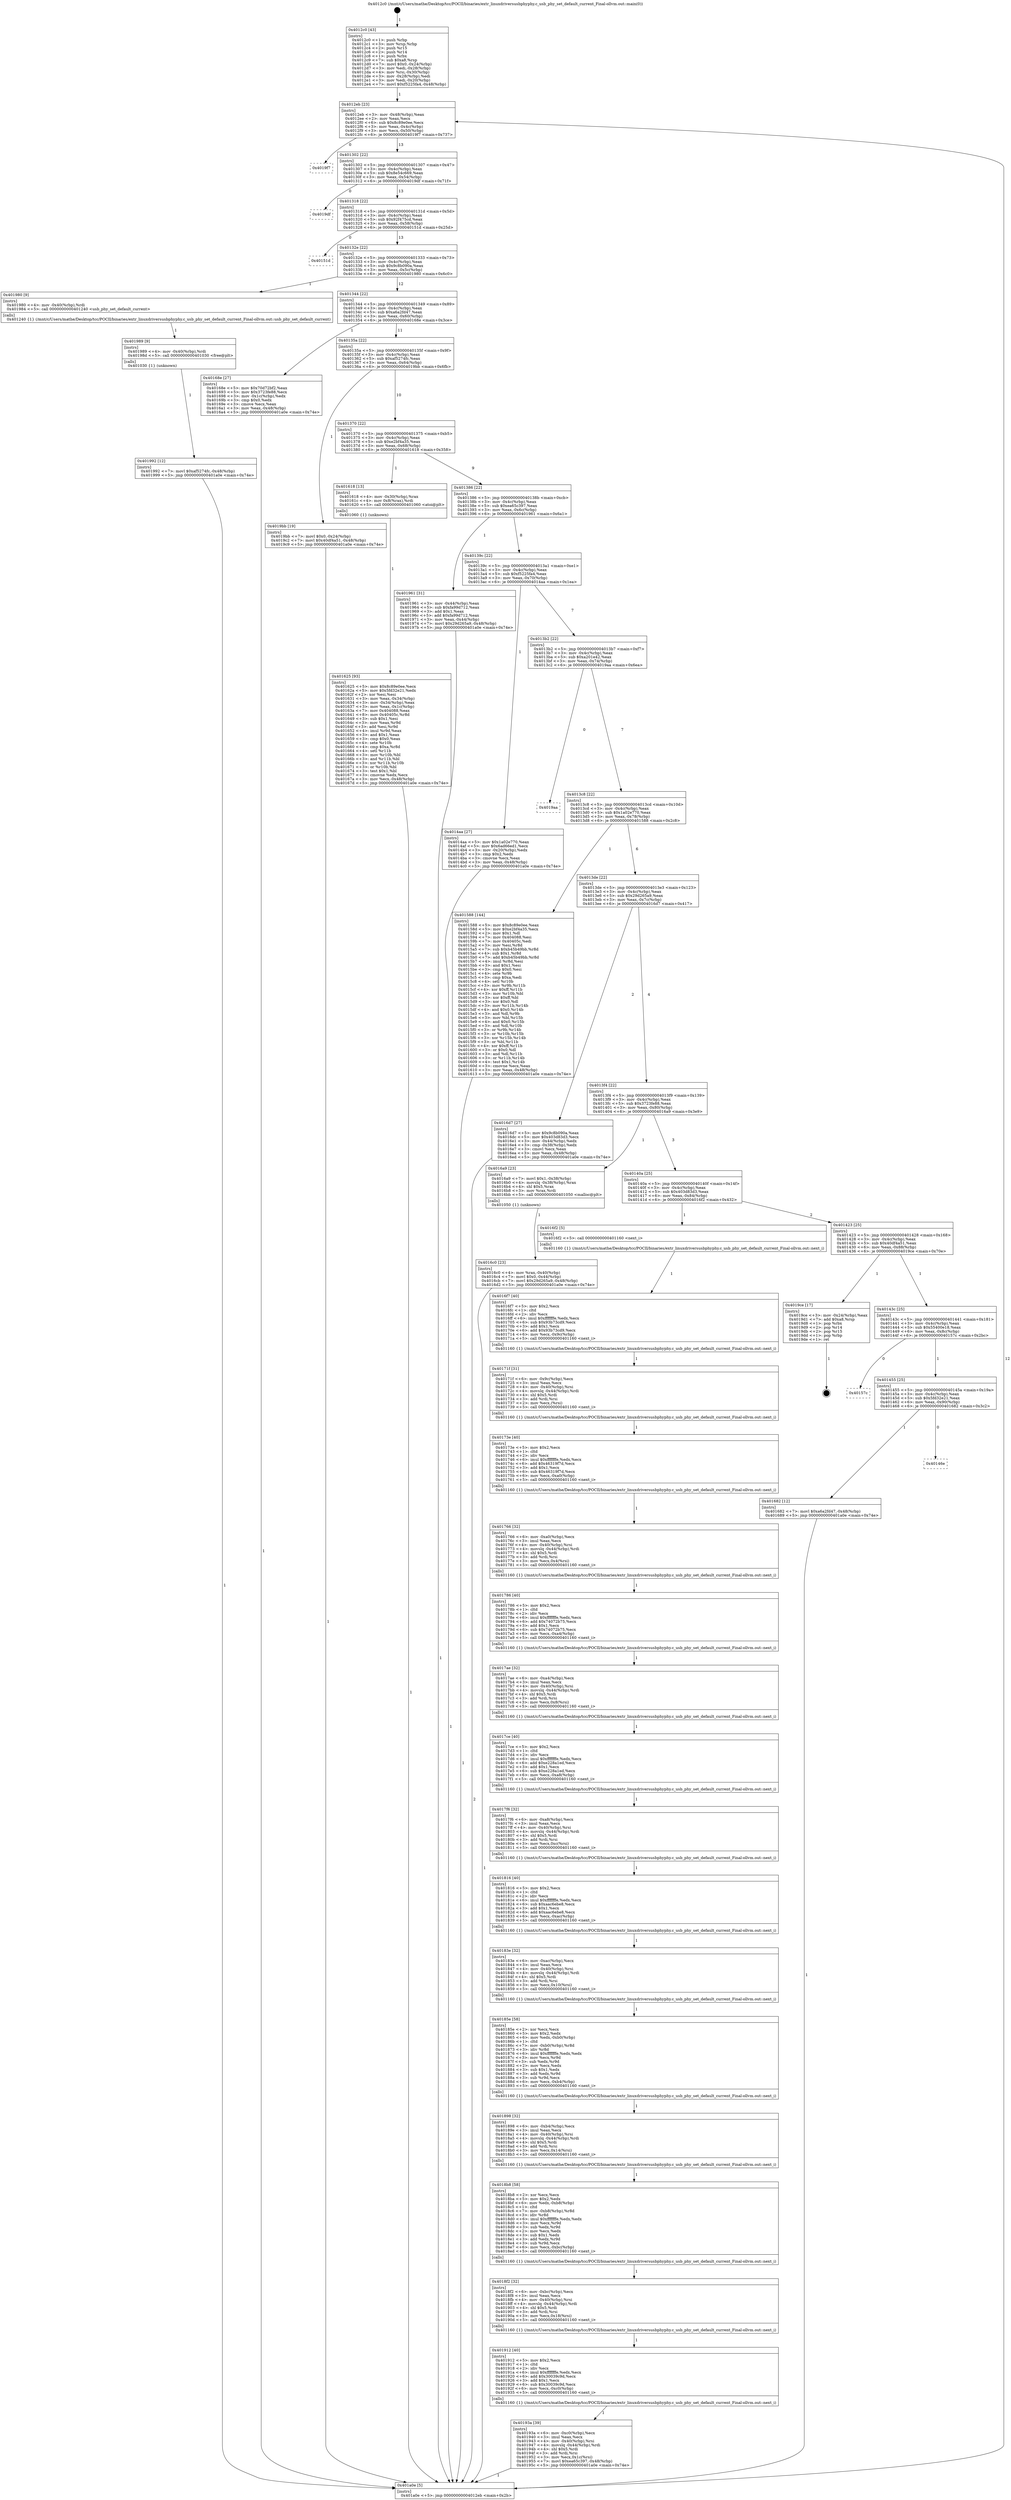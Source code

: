digraph "0x4012c0" {
  label = "0x4012c0 (/mnt/c/Users/mathe/Desktop/tcc/POCII/binaries/extr_linuxdriversusbphyphy.c_usb_phy_set_default_current_Final-ollvm.out::main(0))"
  labelloc = "t"
  node[shape=record]

  Entry [label="",width=0.3,height=0.3,shape=circle,fillcolor=black,style=filled]
  "0x4012eb" [label="{
     0x4012eb [23]\l
     | [instrs]\l
     &nbsp;&nbsp;0x4012eb \<+3\>: mov -0x48(%rbp),%eax\l
     &nbsp;&nbsp;0x4012ee \<+2\>: mov %eax,%ecx\l
     &nbsp;&nbsp;0x4012f0 \<+6\>: sub $0x8c89e0ee,%ecx\l
     &nbsp;&nbsp;0x4012f6 \<+3\>: mov %eax,-0x4c(%rbp)\l
     &nbsp;&nbsp;0x4012f9 \<+3\>: mov %ecx,-0x50(%rbp)\l
     &nbsp;&nbsp;0x4012fc \<+6\>: je 00000000004019f7 \<main+0x737\>\l
  }"]
  "0x4019f7" [label="{
     0x4019f7\l
  }", style=dashed]
  "0x401302" [label="{
     0x401302 [22]\l
     | [instrs]\l
     &nbsp;&nbsp;0x401302 \<+5\>: jmp 0000000000401307 \<main+0x47\>\l
     &nbsp;&nbsp;0x401307 \<+3\>: mov -0x4c(%rbp),%eax\l
     &nbsp;&nbsp;0x40130a \<+5\>: sub $0x8e54c669,%eax\l
     &nbsp;&nbsp;0x40130f \<+3\>: mov %eax,-0x54(%rbp)\l
     &nbsp;&nbsp;0x401312 \<+6\>: je 00000000004019df \<main+0x71f\>\l
  }"]
  Exit [label="",width=0.3,height=0.3,shape=circle,fillcolor=black,style=filled,peripheries=2]
  "0x4019df" [label="{
     0x4019df\l
  }", style=dashed]
  "0x401318" [label="{
     0x401318 [22]\l
     | [instrs]\l
     &nbsp;&nbsp;0x401318 \<+5\>: jmp 000000000040131d \<main+0x5d\>\l
     &nbsp;&nbsp;0x40131d \<+3\>: mov -0x4c(%rbp),%eax\l
     &nbsp;&nbsp;0x401320 \<+5\>: sub $0x92f475cd,%eax\l
     &nbsp;&nbsp;0x401325 \<+3\>: mov %eax,-0x58(%rbp)\l
     &nbsp;&nbsp;0x401328 \<+6\>: je 000000000040151d \<main+0x25d\>\l
  }"]
  "0x401992" [label="{
     0x401992 [12]\l
     | [instrs]\l
     &nbsp;&nbsp;0x401992 \<+7\>: movl $0xaf5274fc,-0x48(%rbp)\l
     &nbsp;&nbsp;0x401999 \<+5\>: jmp 0000000000401a0e \<main+0x74e\>\l
  }"]
  "0x40151d" [label="{
     0x40151d\l
  }", style=dashed]
  "0x40132e" [label="{
     0x40132e [22]\l
     | [instrs]\l
     &nbsp;&nbsp;0x40132e \<+5\>: jmp 0000000000401333 \<main+0x73\>\l
     &nbsp;&nbsp;0x401333 \<+3\>: mov -0x4c(%rbp),%eax\l
     &nbsp;&nbsp;0x401336 \<+5\>: sub $0x9c8b090a,%eax\l
     &nbsp;&nbsp;0x40133b \<+3\>: mov %eax,-0x5c(%rbp)\l
     &nbsp;&nbsp;0x40133e \<+6\>: je 0000000000401980 \<main+0x6c0\>\l
  }"]
  "0x401989" [label="{
     0x401989 [9]\l
     | [instrs]\l
     &nbsp;&nbsp;0x401989 \<+4\>: mov -0x40(%rbp),%rdi\l
     &nbsp;&nbsp;0x40198d \<+5\>: call 0000000000401030 \<free@plt\>\l
     | [calls]\l
     &nbsp;&nbsp;0x401030 \{1\} (unknown)\l
  }"]
  "0x401980" [label="{
     0x401980 [9]\l
     | [instrs]\l
     &nbsp;&nbsp;0x401980 \<+4\>: mov -0x40(%rbp),%rdi\l
     &nbsp;&nbsp;0x401984 \<+5\>: call 0000000000401240 \<usb_phy_set_default_current\>\l
     | [calls]\l
     &nbsp;&nbsp;0x401240 \{1\} (/mnt/c/Users/mathe/Desktop/tcc/POCII/binaries/extr_linuxdriversusbphyphy.c_usb_phy_set_default_current_Final-ollvm.out::usb_phy_set_default_current)\l
  }"]
  "0x401344" [label="{
     0x401344 [22]\l
     | [instrs]\l
     &nbsp;&nbsp;0x401344 \<+5\>: jmp 0000000000401349 \<main+0x89\>\l
     &nbsp;&nbsp;0x401349 \<+3\>: mov -0x4c(%rbp),%eax\l
     &nbsp;&nbsp;0x40134c \<+5\>: sub $0xa6a2fd47,%eax\l
     &nbsp;&nbsp;0x401351 \<+3\>: mov %eax,-0x60(%rbp)\l
     &nbsp;&nbsp;0x401354 \<+6\>: je 000000000040168e \<main+0x3ce\>\l
  }"]
  "0x40193a" [label="{
     0x40193a [39]\l
     | [instrs]\l
     &nbsp;&nbsp;0x40193a \<+6\>: mov -0xc0(%rbp),%ecx\l
     &nbsp;&nbsp;0x401940 \<+3\>: imul %eax,%ecx\l
     &nbsp;&nbsp;0x401943 \<+4\>: mov -0x40(%rbp),%rsi\l
     &nbsp;&nbsp;0x401947 \<+4\>: movslq -0x44(%rbp),%rdi\l
     &nbsp;&nbsp;0x40194b \<+4\>: shl $0x5,%rdi\l
     &nbsp;&nbsp;0x40194f \<+3\>: add %rdi,%rsi\l
     &nbsp;&nbsp;0x401952 \<+3\>: mov %ecx,0x1c(%rsi)\l
     &nbsp;&nbsp;0x401955 \<+7\>: movl $0xea65c397,-0x48(%rbp)\l
     &nbsp;&nbsp;0x40195c \<+5\>: jmp 0000000000401a0e \<main+0x74e\>\l
  }"]
  "0x40168e" [label="{
     0x40168e [27]\l
     | [instrs]\l
     &nbsp;&nbsp;0x40168e \<+5\>: mov $0x70d72bf2,%eax\l
     &nbsp;&nbsp;0x401693 \<+5\>: mov $0x3723fe88,%ecx\l
     &nbsp;&nbsp;0x401698 \<+3\>: mov -0x1c(%rbp),%edx\l
     &nbsp;&nbsp;0x40169b \<+3\>: cmp $0x0,%edx\l
     &nbsp;&nbsp;0x40169e \<+3\>: cmove %ecx,%eax\l
     &nbsp;&nbsp;0x4016a1 \<+3\>: mov %eax,-0x48(%rbp)\l
     &nbsp;&nbsp;0x4016a4 \<+5\>: jmp 0000000000401a0e \<main+0x74e\>\l
  }"]
  "0x40135a" [label="{
     0x40135a [22]\l
     | [instrs]\l
     &nbsp;&nbsp;0x40135a \<+5\>: jmp 000000000040135f \<main+0x9f\>\l
     &nbsp;&nbsp;0x40135f \<+3\>: mov -0x4c(%rbp),%eax\l
     &nbsp;&nbsp;0x401362 \<+5\>: sub $0xaf5274fc,%eax\l
     &nbsp;&nbsp;0x401367 \<+3\>: mov %eax,-0x64(%rbp)\l
     &nbsp;&nbsp;0x40136a \<+6\>: je 00000000004019bb \<main+0x6fb\>\l
  }"]
  "0x401912" [label="{
     0x401912 [40]\l
     | [instrs]\l
     &nbsp;&nbsp;0x401912 \<+5\>: mov $0x2,%ecx\l
     &nbsp;&nbsp;0x401917 \<+1\>: cltd\l
     &nbsp;&nbsp;0x401918 \<+2\>: idiv %ecx\l
     &nbsp;&nbsp;0x40191a \<+6\>: imul $0xfffffffe,%edx,%ecx\l
     &nbsp;&nbsp;0x401920 \<+6\>: add $0x30039c9d,%ecx\l
     &nbsp;&nbsp;0x401926 \<+3\>: add $0x1,%ecx\l
     &nbsp;&nbsp;0x401929 \<+6\>: sub $0x30039c9d,%ecx\l
     &nbsp;&nbsp;0x40192f \<+6\>: mov %ecx,-0xc0(%rbp)\l
     &nbsp;&nbsp;0x401935 \<+5\>: call 0000000000401160 \<next_i\>\l
     | [calls]\l
     &nbsp;&nbsp;0x401160 \{1\} (/mnt/c/Users/mathe/Desktop/tcc/POCII/binaries/extr_linuxdriversusbphyphy.c_usb_phy_set_default_current_Final-ollvm.out::next_i)\l
  }"]
  "0x4019bb" [label="{
     0x4019bb [19]\l
     | [instrs]\l
     &nbsp;&nbsp;0x4019bb \<+7\>: movl $0x0,-0x24(%rbp)\l
     &nbsp;&nbsp;0x4019c2 \<+7\>: movl $0x40df4a51,-0x48(%rbp)\l
     &nbsp;&nbsp;0x4019c9 \<+5\>: jmp 0000000000401a0e \<main+0x74e\>\l
  }"]
  "0x401370" [label="{
     0x401370 [22]\l
     | [instrs]\l
     &nbsp;&nbsp;0x401370 \<+5\>: jmp 0000000000401375 \<main+0xb5\>\l
     &nbsp;&nbsp;0x401375 \<+3\>: mov -0x4c(%rbp),%eax\l
     &nbsp;&nbsp;0x401378 \<+5\>: sub $0xe2bf4a35,%eax\l
     &nbsp;&nbsp;0x40137d \<+3\>: mov %eax,-0x68(%rbp)\l
     &nbsp;&nbsp;0x401380 \<+6\>: je 0000000000401618 \<main+0x358\>\l
  }"]
  "0x4018f2" [label="{
     0x4018f2 [32]\l
     | [instrs]\l
     &nbsp;&nbsp;0x4018f2 \<+6\>: mov -0xbc(%rbp),%ecx\l
     &nbsp;&nbsp;0x4018f8 \<+3\>: imul %eax,%ecx\l
     &nbsp;&nbsp;0x4018fb \<+4\>: mov -0x40(%rbp),%rsi\l
     &nbsp;&nbsp;0x4018ff \<+4\>: movslq -0x44(%rbp),%rdi\l
     &nbsp;&nbsp;0x401903 \<+4\>: shl $0x5,%rdi\l
     &nbsp;&nbsp;0x401907 \<+3\>: add %rdi,%rsi\l
     &nbsp;&nbsp;0x40190a \<+3\>: mov %ecx,0x18(%rsi)\l
     &nbsp;&nbsp;0x40190d \<+5\>: call 0000000000401160 \<next_i\>\l
     | [calls]\l
     &nbsp;&nbsp;0x401160 \{1\} (/mnt/c/Users/mathe/Desktop/tcc/POCII/binaries/extr_linuxdriversusbphyphy.c_usb_phy_set_default_current_Final-ollvm.out::next_i)\l
  }"]
  "0x401618" [label="{
     0x401618 [13]\l
     | [instrs]\l
     &nbsp;&nbsp;0x401618 \<+4\>: mov -0x30(%rbp),%rax\l
     &nbsp;&nbsp;0x40161c \<+4\>: mov 0x8(%rax),%rdi\l
     &nbsp;&nbsp;0x401620 \<+5\>: call 0000000000401060 \<atoi@plt\>\l
     | [calls]\l
     &nbsp;&nbsp;0x401060 \{1\} (unknown)\l
  }"]
  "0x401386" [label="{
     0x401386 [22]\l
     | [instrs]\l
     &nbsp;&nbsp;0x401386 \<+5\>: jmp 000000000040138b \<main+0xcb\>\l
     &nbsp;&nbsp;0x40138b \<+3\>: mov -0x4c(%rbp),%eax\l
     &nbsp;&nbsp;0x40138e \<+5\>: sub $0xea65c397,%eax\l
     &nbsp;&nbsp;0x401393 \<+3\>: mov %eax,-0x6c(%rbp)\l
     &nbsp;&nbsp;0x401396 \<+6\>: je 0000000000401961 \<main+0x6a1\>\l
  }"]
  "0x4018b8" [label="{
     0x4018b8 [58]\l
     | [instrs]\l
     &nbsp;&nbsp;0x4018b8 \<+2\>: xor %ecx,%ecx\l
     &nbsp;&nbsp;0x4018ba \<+5\>: mov $0x2,%edx\l
     &nbsp;&nbsp;0x4018bf \<+6\>: mov %edx,-0xb8(%rbp)\l
     &nbsp;&nbsp;0x4018c5 \<+1\>: cltd\l
     &nbsp;&nbsp;0x4018c6 \<+7\>: mov -0xb8(%rbp),%r8d\l
     &nbsp;&nbsp;0x4018cd \<+3\>: idiv %r8d\l
     &nbsp;&nbsp;0x4018d0 \<+6\>: imul $0xfffffffe,%edx,%edx\l
     &nbsp;&nbsp;0x4018d6 \<+3\>: mov %ecx,%r9d\l
     &nbsp;&nbsp;0x4018d9 \<+3\>: sub %edx,%r9d\l
     &nbsp;&nbsp;0x4018dc \<+2\>: mov %ecx,%edx\l
     &nbsp;&nbsp;0x4018de \<+3\>: sub $0x1,%edx\l
     &nbsp;&nbsp;0x4018e1 \<+3\>: add %edx,%r9d\l
     &nbsp;&nbsp;0x4018e4 \<+3\>: sub %r9d,%ecx\l
     &nbsp;&nbsp;0x4018e7 \<+6\>: mov %ecx,-0xbc(%rbp)\l
     &nbsp;&nbsp;0x4018ed \<+5\>: call 0000000000401160 \<next_i\>\l
     | [calls]\l
     &nbsp;&nbsp;0x401160 \{1\} (/mnt/c/Users/mathe/Desktop/tcc/POCII/binaries/extr_linuxdriversusbphyphy.c_usb_phy_set_default_current_Final-ollvm.out::next_i)\l
  }"]
  "0x401961" [label="{
     0x401961 [31]\l
     | [instrs]\l
     &nbsp;&nbsp;0x401961 \<+3\>: mov -0x44(%rbp),%eax\l
     &nbsp;&nbsp;0x401964 \<+5\>: sub $0xfa99d712,%eax\l
     &nbsp;&nbsp;0x401969 \<+3\>: add $0x1,%eax\l
     &nbsp;&nbsp;0x40196c \<+5\>: add $0xfa99d712,%eax\l
     &nbsp;&nbsp;0x401971 \<+3\>: mov %eax,-0x44(%rbp)\l
     &nbsp;&nbsp;0x401974 \<+7\>: movl $0x29d265a9,-0x48(%rbp)\l
     &nbsp;&nbsp;0x40197b \<+5\>: jmp 0000000000401a0e \<main+0x74e\>\l
  }"]
  "0x40139c" [label="{
     0x40139c [22]\l
     | [instrs]\l
     &nbsp;&nbsp;0x40139c \<+5\>: jmp 00000000004013a1 \<main+0xe1\>\l
     &nbsp;&nbsp;0x4013a1 \<+3\>: mov -0x4c(%rbp),%eax\l
     &nbsp;&nbsp;0x4013a4 \<+5\>: sub $0xf5225fa4,%eax\l
     &nbsp;&nbsp;0x4013a9 \<+3\>: mov %eax,-0x70(%rbp)\l
     &nbsp;&nbsp;0x4013ac \<+6\>: je 00000000004014aa \<main+0x1ea\>\l
  }"]
  "0x401898" [label="{
     0x401898 [32]\l
     | [instrs]\l
     &nbsp;&nbsp;0x401898 \<+6\>: mov -0xb4(%rbp),%ecx\l
     &nbsp;&nbsp;0x40189e \<+3\>: imul %eax,%ecx\l
     &nbsp;&nbsp;0x4018a1 \<+4\>: mov -0x40(%rbp),%rsi\l
     &nbsp;&nbsp;0x4018a5 \<+4\>: movslq -0x44(%rbp),%rdi\l
     &nbsp;&nbsp;0x4018a9 \<+4\>: shl $0x5,%rdi\l
     &nbsp;&nbsp;0x4018ad \<+3\>: add %rdi,%rsi\l
     &nbsp;&nbsp;0x4018b0 \<+3\>: mov %ecx,0x14(%rsi)\l
     &nbsp;&nbsp;0x4018b3 \<+5\>: call 0000000000401160 \<next_i\>\l
     | [calls]\l
     &nbsp;&nbsp;0x401160 \{1\} (/mnt/c/Users/mathe/Desktop/tcc/POCII/binaries/extr_linuxdriversusbphyphy.c_usb_phy_set_default_current_Final-ollvm.out::next_i)\l
  }"]
  "0x4014aa" [label="{
     0x4014aa [27]\l
     | [instrs]\l
     &nbsp;&nbsp;0x4014aa \<+5\>: mov $0x1a02e770,%eax\l
     &nbsp;&nbsp;0x4014af \<+5\>: mov $0x6ad66ed1,%ecx\l
     &nbsp;&nbsp;0x4014b4 \<+3\>: mov -0x20(%rbp),%edx\l
     &nbsp;&nbsp;0x4014b7 \<+3\>: cmp $0x2,%edx\l
     &nbsp;&nbsp;0x4014ba \<+3\>: cmovne %ecx,%eax\l
     &nbsp;&nbsp;0x4014bd \<+3\>: mov %eax,-0x48(%rbp)\l
     &nbsp;&nbsp;0x4014c0 \<+5\>: jmp 0000000000401a0e \<main+0x74e\>\l
  }"]
  "0x4013b2" [label="{
     0x4013b2 [22]\l
     | [instrs]\l
     &nbsp;&nbsp;0x4013b2 \<+5\>: jmp 00000000004013b7 \<main+0xf7\>\l
     &nbsp;&nbsp;0x4013b7 \<+3\>: mov -0x4c(%rbp),%eax\l
     &nbsp;&nbsp;0x4013ba \<+5\>: sub $0xa201e42,%eax\l
     &nbsp;&nbsp;0x4013bf \<+3\>: mov %eax,-0x74(%rbp)\l
     &nbsp;&nbsp;0x4013c2 \<+6\>: je 00000000004019aa \<main+0x6ea\>\l
  }"]
  "0x401a0e" [label="{
     0x401a0e [5]\l
     | [instrs]\l
     &nbsp;&nbsp;0x401a0e \<+5\>: jmp 00000000004012eb \<main+0x2b\>\l
  }"]
  "0x4012c0" [label="{
     0x4012c0 [43]\l
     | [instrs]\l
     &nbsp;&nbsp;0x4012c0 \<+1\>: push %rbp\l
     &nbsp;&nbsp;0x4012c1 \<+3\>: mov %rsp,%rbp\l
     &nbsp;&nbsp;0x4012c4 \<+2\>: push %r15\l
     &nbsp;&nbsp;0x4012c6 \<+2\>: push %r14\l
     &nbsp;&nbsp;0x4012c8 \<+1\>: push %rbx\l
     &nbsp;&nbsp;0x4012c9 \<+7\>: sub $0xa8,%rsp\l
     &nbsp;&nbsp;0x4012d0 \<+7\>: movl $0x0,-0x24(%rbp)\l
     &nbsp;&nbsp;0x4012d7 \<+3\>: mov %edi,-0x28(%rbp)\l
     &nbsp;&nbsp;0x4012da \<+4\>: mov %rsi,-0x30(%rbp)\l
     &nbsp;&nbsp;0x4012de \<+3\>: mov -0x28(%rbp),%edi\l
     &nbsp;&nbsp;0x4012e1 \<+3\>: mov %edi,-0x20(%rbp)\l
     &nbsp;&nbsp;0x4012e4 \<+7\>: movl $0xf5225fa4,-0x48(%rbp)\l
  }"]
  "0x40185e" [label="{
     0x40185e [58]\l
     | [instrs]\l
     &nbsp;&nbsp;0x40185e \<+2\>: xor %ecx,%ecx\l
     &nbsp;&nbsp;0x401860 \<+5\>: mov $0x2,%edx\l
     &nbsp;&nbsp;0x401865 \<+6\>: mov %edx,-0xb0(%rbp)\l
     &nbsp;&nbsp;0x40186b \<+1\>: cltd\l
     &nbsp;&nbsp;0x40186c \<+7\>: mov -0xb0(%rbp),%r8d\l
     &nbsp;&nbsp;0x401873 \<+3\>: idiv %r8d\l
     &nbsp;&nbsp;0x401876 \<+6\>: imul $0xfffffffe,%edx,%edx\l
     &nbsp;&nbsp;0x40187c \<+3\>: mov %ecx,%r9d\l
     &nbsp;&nbsp;0x40187f \<+3\>: sub %edx,%r9d\l
     &nbsp;&nbsp;0x401882 \<+2\>: mov %ecx,%edx\l
     &nbsp;&nbsp;0x401884 \<+3\>: sub $0x1,%edx\l
     &nbsp;&nbsp;0x401887 \<+3\>: add %edx,%r9d\l
     &nbsp;&nbsp;0x40188a \<+3\>: sub %r9d,%ecx\l
     &nbsp;&nbsp;0x40188d \<+6\>: mov %ecx,-0xb4(%rbp)\l
     &nbsp;&nbsp;0x401893 \<+5\>: call 0000000000401160 \<next_i\>\l
     | [calls]\l
     &nbsp;&nbsp;0x401160 \{1\} (/mnt/c/Users/mathe/Desktop/tcc/POCII/binaries/extr_linuxdriversusbphyphy.c_usb_phy_set_default_current_Final-ollvm.out::next_i)\l
  }"]
  "0x4019aa" [label="{
     0x4019aa\l
  }", style=dashed]
  "0x4013c8" [label="{
     0x4013c8 [22]\l
     | [instrs]\l
     &nbsp;&nbsp;0x4013c8 \<+5\>: jmp 00000000004013cd \<main+0x10d\>\l
     &nbsp;&nbsp;0x4013cd \<+3\>: mov -0x4c(%rbp),%eax\l
     &nbsp;&nbsp;0x4013d0 \<+5\>: sub $0x1a02e770,%eax\l
     &nbsp;&nbsp;0x4013d5 \<+3\>: mov %eax,-0x78(%rbp)\l
     &nbsp;&nbsp;0x4013d8 \<+6\>: je 0000000000401588 \<main+0x2c8\>\l
  }"]
  "0x40183e" [label="{
     0x40183e [32]\l
     | [instrs]\l
     &nbsp;&nbsp;0x40183e \<+6\>: mov -0xac(%rbp),%ecx\l
     &nbsp;&nbsp;0x401844 \<+3\>: imul %eax,%ecx\l
     &nbsp;&nbsp;0x401847 \<+4\>: mov -0x40(%rbp),%rsi\l
     &nbsp;&nbsp;0x40184b \<+4\>: movslq -0x44(%rbp),%rdi\l
     &nbsp;&nbsp;0x40184f \<+4\>: shl $0x5,%rdi\l
     &nbsp;&nbsp;0x401853 \<+3\>: add %rdi,%rsi\l
     &nbsp;&nbsp;0x401856 \<+3\>: mov %ecx,0x10(%rsi)\l
     &nbsp;&nbsp;0x401859 \<+5\>: call 0000000000401160 \<next_i\>\l
     | [calls]\l
     &nbsp;&nbsp;0x401160 \{1\} (/mnt/c/Users/mathe/Desktop/tcc/POCII/binaries/extr_linuxdriversusbphyphy.c_usb_phy_set_default_current_Final-ollvm.out::next_i)\l
  }"]
  "0x401588" [label="{
     0x401588 [144]\l
     | [instrs]\l
     &nbsp;&nbsp;0x401588 \<+5\>: mov $0x8c89e0ee,%eax\l
     &nbsp;&nbsp;0x40158d \<+5\>: mov $0xe2bf4a35,%ecx\l
     &nbsp;&nbsp;0x401592 \<+2\>: mov $0x1,%dl\l
     &nbsp;&nbsp;0x401594 \<+7\>: mov 0x404088,%esi\l
     &nbsp;&nbsp;0x40159b \<+7\>: mov 0x40405c,%edi\l
     &nbsp;&nbsp;0x4015a2 \<+3\>: mov %esi,%r8d\l
     &nbsp;&nbsp;0x4015a5 \<+7\>: sub $0xb45b49bb,%r8d\l
     &nbsp;&nbsp;0x4015ac \<+4\>: sub $0x1,%r8d\l
     &nbsp;&nbsp;0x4015b0 \<+7\>: add $0xb45b49bb,%r8d\l
     &nbsp;&nbsp;0x4015b7 \<+4\>: imul %r8d,%esi\l
     &nbsp;&nbsp;0x4015bb \<+3\>: and $0x1,%esi\l
     &nbsp;&nbsp;0x4015be \<+3\>: cmp $0x0,%esi\l
     &nbsp;&nbsp;0x4015c1 \<+4\>: sete %r9b\l
     &nbsp;&nbsp;0x4015c5 \<+3\>: cmp $0xa,%edi\l
     &nbsp;&nbsp;0x4015c8 \<+4\>: setl %r10b\l
     &nbsp;&nbsp;0x4015cc \<+3\>: mov %r9b,%r11b\l
     &nbsp;&nbsp;0x4015cf \<+4\>: xor $0xff,%r11b\l
     &nbsp;&nbsp;0x4015d3 \<+3\>: mov %r10b,%bl\l
     &nbsp;&nbsp;0x4015d6 \<+3\>: xor $0xff,%bl\l
     &nbsp;&nbsp;0x4015d9 \<+3\>: xor $0x0,%dl\l
     &nbsp;&nbsp;0x4015dc \<+3\>: mov %r11b,%r14b\l
     &nbsp;&nbsp;0x4015df \<+4\>: and $0x0,%r14b\l
     &nbsp;&nbsp;0x4015e3 \<+3\>: and %dl,%r9b\l
     &nbsp;&nbsp;0x4015e6 \<+3\>: mov %bl,%r15b\l
     &nbsp;&nbsp;0x4015e9 \<+4\>: and $0x0,%r15b\l
     &nbsp;&nbsp;0x4015ed \<+3\>: and %dl,%r10b\l
     &nbsp;&nbsp;0x4015f0 \<+3\>: or %r9b,%r14b\l
     &nbsp;&nbsp;0x4015f3 \<+3\>: or %r10b,%r15b\l
     &nbsp;&nbsp;0x4015f6 \<+3\>: xor %r15b,%r14b\l
     &nbsp;&nbsp;0x4015f9 \<+3\>: or %bl,%r11b\l
     &nbsp;&nbsp;0x4015fc \<+4\>: xor $0xff,%r11b\l
     &nbsp;&nbsp;0x401600 \<+3\>: or $0x0,%dl\l
     &nbsp;&nbsp;0x401603 \<+3\>: and %dl,%r11b\l
     &nbsp;&nbsp;0x401606 \<+3\>: or %r11b,%r14b\l
     &nbsp;&nbsp;0x401609 \<+4\>: test $0x1,%r14b\l
     &nbsp;&nbsp;0x40160d \<+3\>: cmovne %ecx,%eax\l
     &nbsp;&nbsp;0x401610 \<+3\>: mov %eax,-0x48(%rbp)\l
     &nbsp;&nbsp;0x401613 \<+5\>: jmp 0000000000401a0e \<main+0x74e\>\l
  }"]
  "0x4013de" [label="{
     0x4013de [22]\l
     | [instrs]\l
     &nbsp;&nbsp;0x4013de \<+5\>: jmp 00000000004013e3 \<main+0x123\>\l
     &nbsp;&nbsp;0x4013e3 \<+3\>: mov -0x4c(%rbp),%eax\l
     &nbsp;&nbsp;0x4013e6 \<+5\>: sub $0x29d265a9,%eax\l
     &nbsp;&nbsp;0x4013eb \<+3\>: mov %eax,-0x7c(%rbp)\l
     &nbsp;&nbsp;0x4013ee \<+6\>: je 00000000004016d7 \<main+0x417\>\l
  }"]
  "0x401625" [label="{
     0x401625 [93]\l
     | [instrs]\l
     &nbsp;&nbsp;0x401625 \<+5\>: mov $0x8c89e0ee,%ecx\l
     &nbsp;&nbsp;0x40162a \<+5\>: mov $0x5fd32e21,%edx\l
     &nbsp;&nbsp;0x40162f \<+2\>: xor %esi,%esi\l
     &nbsp;&nbsp;0x401631 \<+3\>: mov %eax,-0x34(%rbp)\l
     &nbsp;&nbsp;0x401634 \<+3\>: mov -0x34(%rbp),%eax\l
     &nbsp;&nbsp;0x401637 \<+3\>: mov %eax,-0x1c(%rbp)\l
     &nbsp;&nbsp;0x40163a \<+7\>: mov 0x404088,%eax\l
     &nbsp;&nbsp;0x401641 \<+8\>: mov 0x40405c,%r8d\l
     &nbsp;&nbsp;0x401649 \<+3\>: sub $0x1,%esi\l
     &nbsp;&nbsp;0x40164c \<+3\>: mov %eax,%r9d\l
     &nbsp;&nbsp;0x40164f \<+3\>: add %esi,%r9d\l
     &nbsp;&nbsp;0x401652 \<+4\>: imul %r9d,%eax\l
     &nbsp;&nbsp;0x401656 \<+3\>: and $0x1,%eax\l
     &nbsp;&nbsp;0x401659 \<+3\>: cmp $0x0,%eax\l
     &nbsp;&nbsp;0x40165c \<+4\>: sete %r10b\l
     &nbsp;&nbsp;0x401660 \<+4\>: cmp $0xa,%r8d\l
     &nbsp;&nbsp;0x401664 \<+4\>: setl %r11b\l
     &nbsp;&nbsp;0x401668 \<+3\>: mov %r10b,%bl\l
     &nbsp;&nbsp;0x40166b \<+3\>: and %r11b,%bl\l
     &nbsp;&nbsp;0x40166e \<+3\>: xor %r11b,%r10b\l
     &nbsp;&nbsp;0x401671 \<+3\>: or %r10b,%bl\l
     &nbsp;&nbsp;0x401674 \<+3\>: test $0x1,%bl\l
     &nbsp;&nbsp;0x401677 \<+3\>: cmovne %edx,%ecx\l
     &nbsp;&nbsp;0x40167a \<+3\>: mov %ecx,-0x48(%rbp)\l
     &nbsp;&nbsp;0x40167d \<+5\>: jmp 0000000000401a0e \<main+0x74e\>\l
  }"]
  "0x401816" [label="{
     0x401816 [40]\l
     | [instrs]\l
     &nbsp;&nbsp;0x401816 \<+5\>: mov $0x2,%ecx\l
     &nbsp;&nbsp;0x40181b \<+1\>: cltd\l
     &nbsp;&nbsp;0x40181c \<+2\>: idiv %ecx\l
     &nbsp;&nbsp;0x40181e \<+6\>: imul $0xfffffffe,%edx,%ecx\l
     &nbsp;&nbsp;0x401824 \<+6\>: sub $0xaac6ebe8,%ecx\l
     &nbsp;&nbsp;0x40182a \<+3\>: add $0x1,%ecx\l
     &nbsp;&nbsp;0x40182d \<+6\>: add $0xaac6ebe8,%ecx\l
     &nbsp;&nbsp;0x401833 \<+6\>: mov %ecx,-0xac(%rbp)\l
     &nbsp;&nbsp;0x401839 \<+5\>: call 0000000000401160 \<next_i\>\l
     | [calls]\l
     &nbsp;&nbsp;0x401160 \{1\} (/mnt/c/Users/mathe/Desktop/tcc/POCII/binaries/extr_linuxdriversusbphyphy.c_usb_phy_set_default_current_Final-ollvm.out::next_i)\l
  }"]
  "0x4016d7" [label="{
     0x4016d7 [27]\l
     | [instrs]\l
     &nbsp;&nbsp;0x4016d7 \<+5\>: mov $0x9c8b090a,%eax\l
     &nbsp;&nbsp;0x4016dc \<+5\>: mov $0x403d83d3,%ecx\l
     &nbsp;&nbsp;0x4016e1 \<+3\>: mov -0x44(%rbp),%edx\l
     &nbsp;&nbsp;0x4016e4 \<+3\>: cmp -0x38(%rbp),%edx\l
     &nbsp;&nbsp;0x4016e7 \<+3\>: cmovl %ecx,%eax\l
     &nbsp;&nbsp;0x4016ea \<+3\>: mov %eax,-0x48(%rbp)\l
     &nbsp;&nbsp;0x4016ed \<+5\>: jmp 0000000000401a0e \<main+0x74e\>\l
  }"]
  "0x4013f4" [label="{
     0x4013f4 [22]\l
     | [instrs]\l
     &nbsp;&nbsp;0x4013f4 \<+5\>: jmp 00000000004013f9 \<main+0x139\>\l
     &nbsp;&nbsp;0x4013f9 \<+3\>: mov -0x4c(%rbp),%eax\l
     &nbsp;&nbsp;0x4013fc \<+5\>: sub $0x3723fe88,%eax\l
     &nbsp;&nbsp;0x401401 \<+3\>: mov %eax,-0x80(%rbp)\l
     &nbsp;&nbsp;0x401404 \<+6\>: je 00000000004016a9 \<main+0x3e9\>\l
  }"]
  "0x4017f6" [label="{
     0x4017f6 [32]\l
     | [instrs]\l
     &nbsp;&nbsp;0x4017f6 \<+6\>: mov -0xa8(%rbp),%ecx\l
     &nbsp;&nbsp;0x4017fc \<+3\>: imul %eax,%ecx\l
     &nbsp;&nbsp;0x4017ff \<+4\>: mov -0x40(%rbp),%rsi\l
     &nbsp;&nbsp;0x401803 \<+4\>: movslq -0x44(%rbp),%rdi\l
     &nbsp;&nbsp;0x401807 \<+4\>: shl $0x5,%rdi\l
     &nbsp;&nbsp;0x40180b \<+3\>: add %rdi,%rsi\l
     &nbsp;&nbsp;0x40180e \<+3\>: mov %ecx,0xc(%rsi)\l
     &nbsp;&nbsp;0x401811 \<+5\>: call 0000000000401160 \<next_i\>\l
     | [calls]\l
     &nbsp;&nbsp;0x401160 \{1\} (/mnt/c/Users/mathe/Desktop/tcc/POCII/binaries/extr_linuxdriversusbphyphy.c_usb_phy_set_default_current_Final-ollvm.out::next_i)\l
  }"]
  "0x4016a9" [label="{
     0x4016a9 [23]\l
     | [instrs]\l
     &nbsp;&nbsp;0x4016a9 \<+7\>: movl $0x1,-0x38(%rbp)\l
     &nbsp;&nbsp;0x4016b0 \<+4\>: movslq -0x38(%rbp),%rax\l
     &nbsp;&nbsp;0x4016b4 \<+4\>: shl $0x5,%rax\l
     &nbsp;&nbsp;0x4016b8 \<+3\>: mov %rax,%rdi\l
     &nbsp;&nbsp;0x4016bb \<+5\>: call 0000000000401050 \<malloc@plt\>\l
     | [calls]\l
     &nbsp;&nbsp;0x401050 \{1\} (unknown)\l
  }"]
  "0x40140a" [label="{
     0x40140a [25]\l
     | [instrs]\l
     &nbsp;&nbsp;0x40140a \<+5\>: jmp 000000000040140f \<main+0x14f\>\l
     &nbsp;&nbsp;0x40140f \<+3\>: mov -0x4c(%rbp),%eax\l
     &nbsp;&nbsp;0x401412 \<+5\>: sub $0x403d83d3,%eax\l
     &nbsp;&nbsp;0x401417 \<+6\>: mov %eax,-0x84(%rbp)\l
     &nbsp;&nbsp;0x40141d \<+6\>: je 00000000004016f2 \<main+0x432\>\l
  }"]
  "0x4017ce" [label="{
     0x4017ce [40]\l
     | [instrs]\l
     &nbsp;&nbsp;0x4017ce \<+5\>: mov $0x2,%ecx\l
     &nbsp;&nbsp;0x4017d3 \<+1\>: cltd\l
     &nbsp;&nbsp;0x4017d4 \<+2\>: idiv %ecx\l
     &nbsp;&nbsp;0x4017d6 \<+6\>: imul $0xfffffffe,%edx,%ecx\l
     &nbsp;&nbsp;0x4017dc \<+6\>: add $0xe228a1ed,%ecx\l
     &nbsp;&nbsp;0x4017e2 \<+3\>: add $0x1,%ecx\l
     &nbsp;&nbsp;0x4017e5 \<+6\>: sub $0xe228a1ed,%ecx\l
     &nbsp;&nbsp;0x4017eb \<+6\>: mov %ecx,-0xa8(%rbp)\l
     &nbsp;&nbsp;0x4017f1 \<+5\>: call 0000000000401160 \<next_i\>\l
     | [calls]\l
     &nbsp;&nbsp;0x401160 \{1\} (/mnt/c/Users/mathe/Desktop/tcc/POCII/binaries/extr_linuxdriversusbphyphy.c_usb_phy_set_default_current_Final-ollvm.out::next_i)\l
  }"]
  "0x4016f2" [label="{
     0x4016f2 [5]\l
     | [instrs]\l
     &nbsp;&nbsp;0x4016f2 \<+5\>: call 0000000000401160 \<next_i\>\l
     | [calls]\l
     &nbsp;&nbsp;0x401160 \{1\} (/mnt/c/Users/mathe/Desktop/tcc/POCII/binaries/extr_linuxdriversusbphyphy.c_usb_phy_set_default_current_Final-ollvm.out::next_i)\l
  }"]
  "0x401423" [label="{
     0x401423 [25]\l
     | [instrs]\l
     &nbsp;&nbsp;0x401423 \<+5\>: jmp 0000000000401428 \<main+0x168\>\l
     &nbsp;&nbsp;0x401428 \<+3\>: mov -0x4c(%rbp),%eax\l
     &nbsp;&nbsp;0x40142b \<+5\>: sub $0x40df4a51,%eax\l
     &nbsp;&nbsp;0x401430 \<+6\>: mov %eax,-0x88(%rbp)\l
     &nbsp;&nbsp;0x401436 \<+6\>: je 00000000004019ce \<main+0x70e\>\l
  }"]
  "0x4017ae" [label="{
     0x4017ae [32]\l
     | [instrs]\l
     &nbsp;&nbsp;0x4017ae \<+6\>: mov -0xa4(%rbp),%ecx\l
     &nbsp;&nbsp;0x4017b4 \<+3\>: imul %eax,%ecx\l
     &nbsp;&nbsp;0x4017b7 \<+4\>: mov -0x40(%rbp),%rsi\l
     &nbsp;&nbsp;0x4017bb \<+4\>: movslq -0x44(%rbp),%rdi\l
     &nbsp;&nbsp;0x4017bf \<+4\>: shl $0x5,%rdi\l
     &nbsp;&nbsp;0x4017c3 \<+3\>: add %rdi,%rsi\l
     &nbsp;&nbsp;0x4017c6 \<+3\>: mov %ecx,0x8(%rsi)\l
     &nbsp;&nbsp;0x4017c9 \<+5\>: call 0000000000401160 \<next_i\>\l
     | [calls]\l
     &nbsp;&nbsp;0x401160 \{1\} (/mnt/c/Users/mathe/Desktop/tcc/POCII/binaries/extr_linuxdriversusbphyphy.c_usb_phy_set_default_current_Final-ollvm.out::next_i)\l
  }"]
  "0x4019ce" [label="{
     0x4019ce [17]\l
     | [instrs]\l
     &nbsp;&nbsp;0x4019ce \<+3\>: mov -0x24(%rbp),%eax\l
     &nbsp;&nbsp;0x4019d1 \<+7\>: add $0xa8,%rsp\l
     &nbsp;&nbsp;0x4019d8 \<+1\>: pop %rbx\l
     &nbsp;&nbsp;0x4019d9 \<+2\>: pop %r14\l
     &nbsp;&nbsp;0x4019db \<+2\>: pop %r15\l
     &nbsp;&nbsp;0x4019dd \<+1\>: pop %rbp\l
     &nbsp;&nbsp;0x4019de \<+1\>: ret\l
  }"]
  "0x40143c" [label="{
     0x40143c [25]\l
     | [instrs]\l
     &nbsp;&nbsp;0x40143c \<+5\>: jmp 0000000000401441 \<main+0x181\>\l
     &nbsp;&nbsp;0x401441 \<+3\>: mov -0x4c(%rbp),%eax\l
     &nbsp;&nbsp;0x401444 \<+5\>: sub $0x55400e18,%eax\l
     &nbsp;&nbsp;0x401449 \<+6\>: mov %eax,-0x8c(%rbp)\l
     &nbsp;&nbsp;0x40144f \<+6\>: je 000000000040157c \<main+0x2bc\>\l
  }"]
  "0x401786" [label="{
     0x401786 [40]\l
     | [instrs]\l
     &nbsp;&nbsp;0x401786 \<+5\>: mov $0x2,%ecx\l
     &nbsp;&nbsp;0x40178b \<+1\>: cltd\l
     &nbsp;&nbsp;0x40178c \<+2\>: idiv %ecx\l
     &nbsp;&nbsp;0x40178e \<+6\>: imul $0xfffffffe,%edx,%ecx\l
     &nbsp;&nbsp;0x401794 \<+6\>: add $0x74072b75,%ecx\l
     &nbsp;&nbsp;0x40179a \<+3\>: add $0x1,%ecx\l
     &nbsp;&nbsp;0x40179d \<+6\>: sub $0x74072b75,%ecx\l
     &nbsp;&nbsp;0x4017a3 \<+6\>: mov %ecx,-0xa4(%rbp)\l
     &nbsp;&nbsp;0x4017a9 \<+5\>: call 0000000000401160 \<next_i\>\l
     | [calls]\l
     &nbsp;&nbsp;0x401160 \{1\} (/mnt/c/Users/mathe/Desktop/tcc/POCII/binaries/extr_linuxdriversusbphyphy.c_usb_phy_set_default_current_Final-ollvm.out::next_i)\l
  }"]
  "0x40157c" [label="{
     0x40157c\l
  }", style=dashed]
  "0x401455" [label="{
     0x401455 [25]\l
     | [instrs]\l
     &nbsp;&nbsp;0x401455 \<+5\>: jmp 000000000040145a \<main+0x19a\>\l
     &nbsp;&nbsp;0x40145a \<+3\>: mov -0x4c(%rbp),%eax\l
     &nbsp;&nbsp;0x40145d \<+5\>: sub $0x5fd32e21,%eax\l
     &nbsp;&nbsp;0x401462 \<+6\>: mov %eax,-0x90(%rbp)\l
     &nbsp;&nbsp;0x401468 \<+6\>: je 0000000000401682 \<main+0x3c2\>\l
  }"]
  "0x401766" [label="{
     0x401766 [32]\l
     | [instrs]\l
     &nbsp;&nbsp;0x401766 \<+6\>: mov -0xa0(%rbp),%ecx\l
     &nbsp;&nbsp;0x40176c \<+3\>: imul %eax,%ecx\l
     &nbsp;&nbsp;0x40176f \<+4\>: mov -0x40(%rbp),%rsi\l
     &nbsp;&nbsp;0x401773 \<+4\>: movslq -0x44(%rbp),%rdi\l
     &nbsp;&nbsp;0x401777 \<+4\>: shl $0x5,%rdi\l
     &nbsp;&nbsp;0x40177b \<+3\>: add %rdi,%rsi\l
     &nbsp;&nbsp;0x40177e \<+3\>: mov %ecx,0x4(%rsi)\l
     &nbsp;&nbsp;0x401781 \<+5\>: call 0000000000401160 \<next_i\>\l
     | [calls]\l
     &nbsp;&nbsp;0x401160 \{1\} (/mnt/c/Users/mathe/Desktop/tcc/POCII/binaries/extr_linuxdriversusbphyphy.c_usb_phy_set_default_current_Final-ollvm.out::next_i)\l
  }"]
  "0x401682" [label="{
     0x401682 [12]\l
     | [instrs]\l
     &nbsp;&nbsp;0x401682 \<+7\>: movl $0xa6a2fd47,-0x48(%rbp)\l
     &nbsp;&nbsp;0x401689 \<+5\>: jmp 0000000000401a0e \<main+0x74e\>\l
  }"]
  "0x40146e" [label="{
     0x40146e\l
  }", style=dashed]
  "0x4016c0" [label="{
     0x4016c0 [23]\l
     | [instrs]\l
     &nbsp;&nbsp;0x4016c0 \<+4\>: mov %rax,-0x40(%rbp)\l
     &nbsp;&nbsp;0x4016c4 \<+7\>: movl $0x0,-0x44(%rbp)\l
     &nbsp;&nbsp;0x4016cb \<+7\>: movl $0x29d265a9,-0x48(%rbp)\l
     &nbsp;&nbsp;0x4016d2 \<+5\>: jmp 0000000000401a0e \<main+0x74e\>\l
  }"]
  "0x4016f7" [label="{
     0x4016f7 [40]\l
     | [instrs]\l
     &nbsp;&nbsp;0x4016f7 \<+5\>: mov $0x2,%ecx\l
     &nbsp;&nbsp;0x4016fc \<+1\>: cltd\l
     &nbsp;&nbsp;0x4016fd \<+2\>: idiv %ecx\l
     &nbsp;&nbsp;0x4016ff \<+6\>: imul $0xfffffffe,%edx,%ecx\l
     &nbsp;&nbsp;0x401705 \<+6\>: sub $0x93b73cd9,%ecx\l
     &nbsp;&nbsp;0x40170b \<+3\>: add $0x1,%ecx\l
     &nbsp;&nbsp;0x40170e \<+6\>: add $0x93b73cd9,%ecx\l
     &nbsp;&nbsp;0x401714 \<+6\>: mov %ecx,-0x9c(%rbp)\l
     &nbsp;&nbsp;0x40171a \<+5\>: call 0000000000401160 \<next_i\>\l
     | [calls]\l
     &nbsp;&nbsp;0x401160 \{1\} (/mnt/c/Users/mathe/Desktop/tcc/POCII/binaries/extr_linuxdriversusbphyphy.c_usb_phy_set_default_current_Final-ollvm.out::next_i)\l
  }"]
  "0x40171f" [label="{
     0x40171f [31]\l
     | [instrs]\l
     &nbsp;&nbsp;0x40171f \<+6\>: mov -0x9c(%rbp),%ecx\l
     &nbsp;&nbsp;0x401725 \<+3\>: imul %eax,%ecx\l
     &nbsp;&nbsp;0x401728 \<+4\>: mov -0x40(%rbp),%rsi\l
     &nbsp;&nbsp;0x40172c \<+4\>: movslq -0x44(%rbp),%rdi\l
     &nbsp;&nbsp;0x401730 \<+4\>: shl $0x5,%rdi\l
     &nbsp;&nbsp;0x401734 \<+3\>: add %rdi,%rsi\l
     &nbsp;&nbsp;0x401737 \<+2\>: mov %ecx,(%rsi)\l
     &nbsp;&nbsp;0x401739 \<+5\>: call 0000000000401160 \<next_i\>\l
     | [calls]\l
     &nbsp;&nbsp;0x401160 \{1\} (/mnt/c/Users/mathe/Desktop/tcc/POCII/binaries/extr_linuxdriversusbphyphy.c_usb_phy_set_default_current_Final-ollvm.out::next_i)\l
  }"]
  "0x40173e" [label="{
     0x40173e [40]\l
     | [instrs]\l
     &nbsp;&nbsp;0x40173e \<+5\>: mov $0x2,%ecx\l
     &nbsp;&nbsp;0x401743 \<+1\>: cltd\l
     &nbsp;&nbsp;0x401744 \<+2\>: idiv %ecx\l
     &nbsp;&nbsp;0x401746 \<+6\>: imul $0xfffffffe,%edx,%ecx\l
     &nbsp;&nbsp;0x40174c \<+6\>: add $0x46319f7d,%ecx\l
     &nbsp;&nbsp;0x401752 \<+3\>: add $0x1,%ecx\l
     &nbsp;&nbsp;0x401755 \<+6\>: sub $0x46319f7d,%ecx\l
     &nbsp;&nbsp;0x40175b \<+6\>: mov %ecx,-0xa0(%rbp)\l
     &nbsp;&nbsp;0x401761 \<+5\>: call 0000000000401160 \<next_i\>\l
     | [calls]\l
     &nbsp;&nbsp;0x401160 \{1\} (/mnt/c/Users/mathe/Desktop/tcc/POCII/binaries/extr_linuxdriversusbphyphy.c_usb_phy_set_default_current_Final-ollvm.out::next_i)\l
  }"]
  Entry -> "0x4012c0" [label=" 1"]
  "0x4012eb" -> "0x4019f7" [label=" 0"]
  "0x4012eb" -> "0x401302" [label=" 13"]
  "0x4019ce" -> Exit [label=" 1"]
  "0x401302" -> "0x4019df" [label=" 0"]
  "0x401302" -> "0x401318" [label=" 13"]
  "0x4019bb" -> "0x401a0e" [label=" 1"]
  "0x401318" -> "0x40151d" [label=" 0"]
  "0x401318" -> "0x40132e" [label=" 13"]
  "0x401992" -> "0x401a0e" [label=" 1"]
  "0x40132e" -> "0x401980" [label=" 1"]
  "0x40132e" -> "0x401344" [label=" 12"]
  "0x401989" -> "0x401992" [label=" 1"]
  "0x401344" -> "0x40168e" [label=" 1"]
  "0x401344" -> "0x40135a" [label=" 11"]
  "0x401980" -> "0x401989" [label=" 1"]
  "0x40135a" -> "0x4019bb" [label=" 1"]
  "0x40135a" -> "0x401370" [label=" 10"]
  "0x401961" -> "0x401a0e" [label=" 1"]
  "0x401370" -> "0x401618" [label=" 1"]
  "0x401370" -> "0x401386" [label=" 9"]
  "0x40193a" -> "0x401a0e" [label=" 1"]
  "0x401386" -> "0x401961" [label=" 1"]
  "0x401386" -> "0x40139c" [label=" 8"]
  "0x401912" -> "0x40193a" [label=" 1"]
  "0x40139c" -> "0x4014aa" [label=" 1"]
  "0x40139c" -> "0x4013b2" [label=" 7"]
  "0x4014aa" -> "0x401a0e" [label=" 1"]
  "0x4012c0" -> "0x4012eb" [label=" 1"]
  "0x401a0e" -> "0x4012eb" [label=" 12"]
  "0x4018f2" -> "0x401912" [label=" 1"]
  "0x4013b2" -> "0x4019aa" [label=" 0"]
  "0x4013b2" -> "0x4013c8" [label=" 7"]
  "0x4018b8" -> "0x4018f2" [label=" 1"]
  "0x4013c8" -> "0x401588" [label=" 1"]
  "0x4013c8" -> "0x4013de" [label=" 6"]
  "0x401588" -> "0x401a0e" [label=" 1"]
  "0x401618" -> "0x401625" [label=" 1"]
  "0x401625" -> "0x401a0e" [label=" 1"]
  "0x401898" -> "0x4018b8" [label=" 1"]
  "0x4013de" -> "0x4016d7" [label=" 2"]
  "0x4013de" -> "0x4013f4" [label=" 4"]
  "0x40185e" -> "0x401898" [label=" 1"]
  "0x4013f4" -> "0x4016a9" [label=" 1"]
  "0x4013f4" -> "0x40140a" [label=" 3"]
  "0x40183e" -> "0x40185e" [label=" 1"]
  "0x40140a" -> "0x4016f2" [label=" 1"]
  "0x40140a" -> "0x401423" [label=" 2"]
  "0x401816" -> "0x40183e" [label=" 1"]
  "0x401423" -> "0x4019ce" [label=" 1"]
  "0x401423" -> "0x40143c" [label=" 1"]
  "0x4017f6" -> "0x401816" [label=" 1"]
  "0x40143c" -> "0x40157c" [label=" 0"]
  "0x40143c" -> "0x401455" [label=" 1"]
  "0x4017ce" -> "0x4017f6" [label=" 1"]
  "0x401455" -> "0x401682" [label=" 1"]
  "0x401455" -> "0x40146e" [label=" 0"]
  "0x401682" -> "0x401a0e" [label=" 1"]
  "0x40168e" -> "0x401a0e" [label=" 1"]
  "0x4016a9" -> "0x4016c0" [label=" 1"]
  "0x4016c0" -> "0x401a0e" [label=" 1"]
  "0x4016d7" -> "0x401a0e" [label=" 2"]
  "0x4016f2" -> "0x4016f7" [label=" 1"]
  "0x4016f7" -> "0x40171f" [label=" 1"]
  "0x40171f" -> "0x40173e" [label=" 1"]
  "0x40173e" -> "0x401766" [label=" 1"]
  "0x401766" -> "0x401786" [label=" 1"]
  "0x401786" -> "0x4017ae" [label=" 1"]
  "0x4017ae" -> "0x4017ce" [label=" 1"]
}

